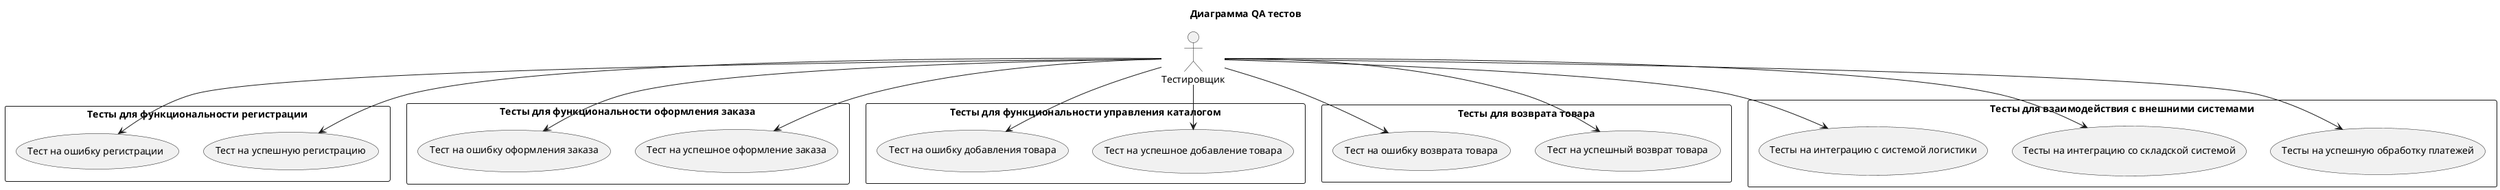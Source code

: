 @startuml
title Диаграмма QA тестов

actor Тестировщик

rectangle "Тесты для функциональности регистрации" {
  usecase "Тест на успешную регистрацию" as UC1
  usecase "Тест на ошибку регистрации" as UC2
}

rectangle "Тесты для функциональности оформления заказа" {
  usecase "Тест на успешное оформление заказа" as UC3
  usecase "Тест на ошибку оформления заказа" as UC4
}

rectangle "Тесты для функциональности управления каталогом" {
  usecase "Тест на успешное добавление товара" as UC5
  usecase "Тест на ошибку добавления товара" as UC6
}

rectangle "Тесты для возврата товара" {
  usecase "Тест на успешный возврат товара" as UC7
  usecase "Тест на ошибку возврата товара" as UC8
}

rectangle "Тесты для взаимодействия с внешними системами" {
  usecase "Тесты на успешную обработку платежей" as UC9
  usecase "Тесты на интеграцию со складской системой" as UC10
  usecase "Тесты на интеграцию с системой логистики" as UC11
}

Тестировщик --> UC1
Тестировщик --> UC2
Тестировщик --> UC3
Тестировщик --> UC4
Тестировщик --> UC5
Тестировщик --> UC6
Тестировщик --> UC7
Тестировщик --> UC8
Тестировщик --> UC9
Тестировщик --> UC10
Тестировщик --> UC11

@enduml

